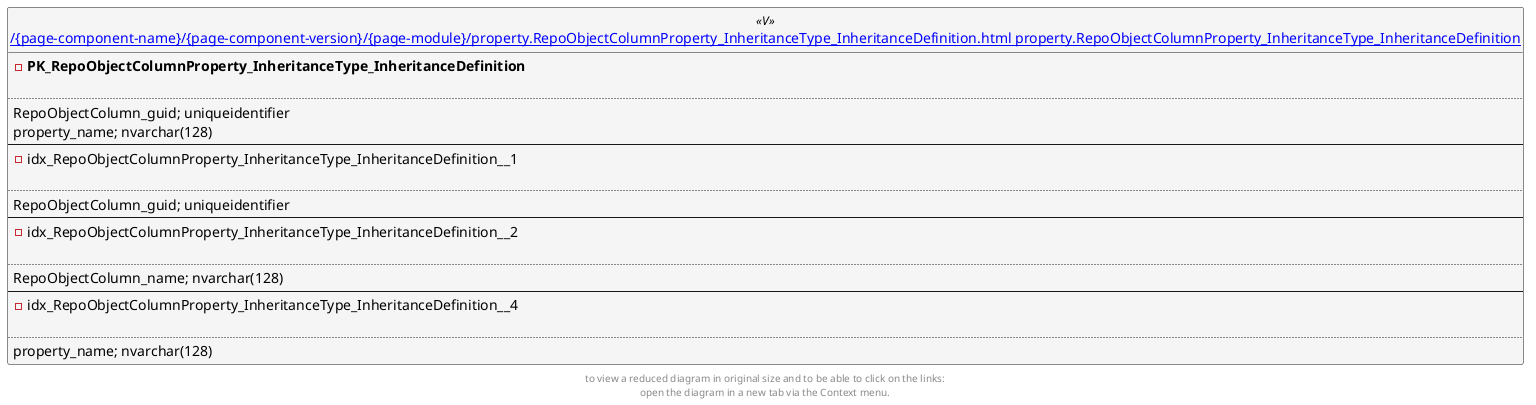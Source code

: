 @startuml
left to right direction
'top to bottom direction
hide circle
'avoide "." issues:
set namespaceSeparator none


skinparam class {
  BackgroundColor White
  BackgroundColor<<FN>> Yellow
  BackgroundColor<<FS>> Yellow
  BackgroundColor<<FT>> LightGray
  BackgroundColor<<IF>> Yellow
  BackgroundColor<<IS>> Yellow
  BackgroundColor<<P>> Aqua
  BackgroundColor<<PC>> Aqua
  BackgroundColor<<SN>> Yellow
  BackgroundColor<<SO>> SlateBlue
  BackgroundColor<<TF>> LightGray
  BackgroundColor<<TR>> Tomato
  BackgroundColor<<U>> White
  BackgroundColor<<V>> WhiteSmoke
  BackgroundColor<<X>> Aqua
}


entity "[[{site-url}/{page-component-name}/{page-component-version}/{page-module}/property.RepoObjectColumnProperty_InheritanceType_InheritanceDefinition.html property.RepoObjectColumnProperty_InheritanceType_InheritanceDefinition]]" as property.RepoObjectColumnProperty_InheritanceType_InheritanceDefinition << V >> {
- **PK_RepoObjectColumnProperty_InheritanceType_InheritanceDefinition**

..
RepoObjectColumn_guid; uniqueidentifier
property_name; nvarchar(128)
--
- idx_RepoObjectColumnProperty_InheritanceType_InheritanceDefinition__1

..
RepoObjectColumn_guid; uniqueidentifier
--
- idx_RepoObjectColumnProperty_InheritanceType_InheritanceDefinition__2

..
RepoObjectColumn_name; nvarchar(128)
--
- idx_RepoObjectColumnProperty_InheritanceType_InheritanceDefinition__4

..
property_name; nvarchar(128)
}


footer
to view a reduced diagram in original size and to be able to click on the links:
open the diagram in a new tab via the Context menu.
end footer

@enduml

